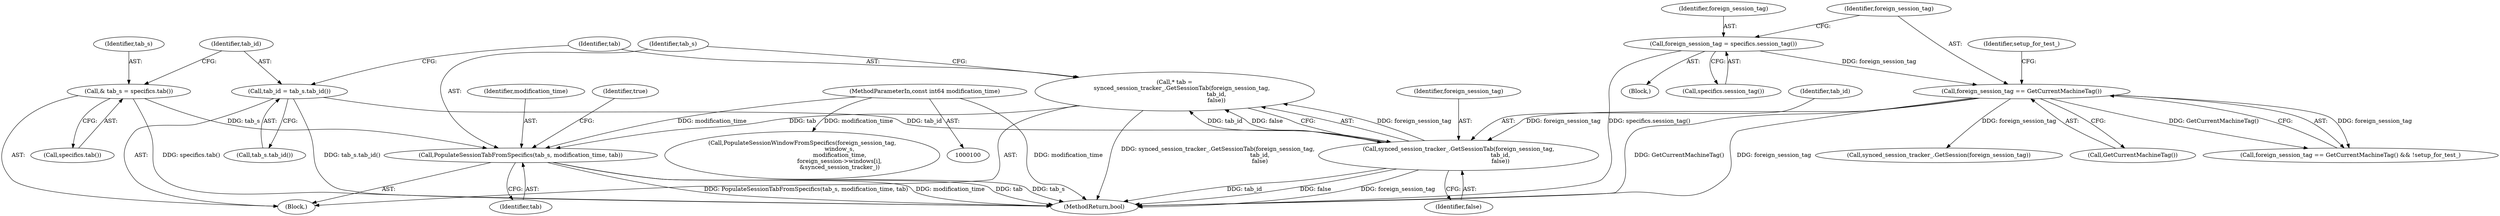 digraph "0_Chrome_19190765882e272a6a2162c89acdb29110f7e3cf_8@pointer" {
"1000218" [label="(Call,PopulateSessionTabFromSpecifics(tab_s, modification_time, tab))"];
"1000204" [label="(Call,& tab_s = specifics.tab())"];
"1000102" [label="(MethodParameterIn,const int64 modification_time)"];
"1000212" [label="(Call,* tab =\n        synced_session_tracker_.GetSessionTab(foreign_session_tag,\n                                              tab_id,\n                                              false))"];
"1000214" [label="(Call,synced_session_tracker_.GetSessionTab(foreign_session_tag,\n                                              tab_id,\n                                              false))"];
"1000112" [label="(Call,foreign_session_tag == GetCurrentMachineTag())"];
"1000107" [label="(Call,foreign_session_tag = specifics.session_tag())"];
"1000208" [label="(Call,tab_id = tab_s.tab_id())"];
"1000214" [label="(Call,synced_session_tracker_.GetSessionTab(foreign_session_tag,\n                                              tab_id,\n                                              false))"];
"1000219" [label="(Identifier,tab_s)"];
"1000218" [label="(Call,PopulateSessionTabFromSpecifics(tab_s, modification_time, tab))"];
"1000217" [label="(Identifier,false)"];
"1000213" [label="(Identifier,tab)"];
"1000111" [label="(Call,foreign_session_tag == GetCurrentMachineTag() && !setup_for_test_)"];
"1000113" [label="(Identifier,foreign_session_tag)"];
"1000114" [label="(Call,GetCurrentMachineTag())"];
"1000202" [label="(Block,)"];
"1000216" [label="(Identifier,tab_id)"];
"1000208" [label="(Call,tab_id = tab_s.tab_id())"];
"1000212" [label="(Call,* tab =\n        synced_session_tracker_.GetSessionTab(foreign_session_tag,\n                                              tab_id,\n                                              false))"];
"1000125" [label="(Call,synced_session_tracker_.GetSession(foreign_session_tag))"];
"1000103" [label="(Block,)"];
"1000210" [label="(Call,tab_s.tab_id())"];
"1000102" [label="(MethodParameterIn,const int64 modification_time)"];
"1000206" [label="(Call,specifics.tab())"];
"1000220" [label="(Identifier,modification_time)"];
"1000174" [label="(Call,PopulateSessionWindowFromSpecifics(foreign_session_tag,\n                                         window_s,\n                                         modification_time,\n                                         foreign_session->windows[i],\n                                         &synced_session_tracker_))"];
"1000215" [label="(Identifier,foreign_session_tag)"];
"1000209" [label="(Identifier,tab_id)"];
"1000116" [label="(Identifier,setup_for_test_)"];
"1000228" [label="(Identifier,true)"];
"1000107" [label="(Call,foreign_session_tag = specifics.session_tag())"];
"1000109" [label="(Call,specifics.session_tag())"];
"1000204" [label="(Call,& tab_s = specifics.tab())"];
"1000205" [label="(Identifier,tab_s)"];
"1000112" [label="(Call,foreign_session_tag == GetCurrentMachineTag())"];
"1000108" [label="(Identifier,foreign_session_tag)"];
"1000221" [label="(Identifier,tab)"];
"1000229" [label="(MethodReturn,bool)"];
"1000218" -> "1000202"  [label="AST: "];
"1000218" -> "1000221"  [label="CFG: "];
"1000219" -> "1000218"  [label="AST: "];
"1000220" -> "1000218"  [label="AST: "];
"1000221" -> "1000218"  [label="AST: "];
"1000228" -> "1000218"  [label="CFG: "];
"1000218" -> "1000229"  [label="DDG: tab"];
"1000218" -> "1000229"  [label="DDG: tab_s"];
"1000218" -> "1000229"  [label="DDG: PopulateSessionTabFromSpecifics(tab_s, modification_time, tab)"];
"1000218" -> "1000229"  [label="DDG: modification_time"];
"1000204" -> "1000218"  [label="DDG: tab_s"];
"1000102" -> "1000218"  [label="DDG: modification_time"];
"1000212" -> "1000218"  [label="DDG: tab"];
"1000204" -> "1000202"  [label="AST: "];
"1000204" -> "1000206"  [label="CFG: "];
"1000205" -> "1000204"  [label="AST: "];
"1000206" -> "1000204"  [label="AST: "];
"1000209" -> "1000204"  [label="CFG: "];
"1000204" -> "1000229"  [label="DDG: specifics.tab()"];
"1000102" -> "1000100"  [label="AST: "];
"1000102" -> "1000229"  [label="DDG: modification_time"];
"1000102" -> "1000174"  [label="DDG: modification_time"];
"1000212" -> "1000202"  [label="AST: "];
"1000212" -> "1000214"  [label="CFG: "];
"1000213" -> "1000212"  [label="AST: "];
"1000214" -> "1000212"  [label="AST: "];
"1000219" -> "1000212"  [label="CFG: "];
"1000212" -> "1000229"  [label="DDG: synced_session_tracker_.GetSessionTab(foreign_session_tag,\n                                              tab_id,\n                                              false)"];
"1000214" -> "1000212"  [label="DDG: foreign_session_tag"];
"1000214" -> "1000212"  [label="DDG: tab_id"];
"1000214" -> "1000212"  [label="DDG: false"];
"1000214" -> "1000217"  [label="CFG: "];
"1000215" -> "1000214"  [label="AST: "];
"1000216" -> "1000214"  [label="AST: "];
"1000217" -> "1000214"  [label="AST: "];
"1000214" -> "1000229"  [label="DDG: tab_id"];
"1000214" -> "1000229"  [label="DDG: false"];
"1000214" -> "1000229"  [label="DDG: foreign_session_tag"];
"1000112" -> "1000214"  [label="DDG: foreign_session_tag"];
"1000208" -> "1000214"  [label="DDG: tab_id"];
"1000112" -> "1000111"  [label="AST: "];
"1000112" -> "1000114"  [label="CFG: "];
"1000113" -> "1000112"  [label="AST: "];
"1000114" -> "1000112"  [label="AST: "];
"1000116" -> "1000112"  [label="CFG: "];
"1000111" -> "1000112"  [label="CFG: "];
"1000112" -> "1000229"  [label="DDG: GetCurrentMachineTag()"];
"1000112" -> "1000229"  [label="DDG: foreign_session_tag"];
"1000112" -> "1000111"  [label="DDG: foreign_session_tag"];
"1000112" -> "1000111"  [label="DDG: GetCurrentMachineTag()"];
"1000107" -> "1000112"  [label="DDG: foreign_session_tag"];
"1000112" -> "1000125"  [label="DDG: foreign_session_tag"];
"1000107" -> "1000103"  [label="AST: "];
"1000107" -> "1000109"  [label="CFG: "];
"1000108" -> "1000107"  [label="AST: "];
"1000109" -> "1000107"  [label="AST: "];
"1000113" -> "1000107"  [label="CFG: "];
"1000107" -> "1000229"  [label="DDG: specifics.session_tag()"];
"1000208" -> "1000202"  [label="AST: "];
"1000208" -> "1000210"  [label="CFG: "];
"1000209" -> "1000208"  [label="AST: "];
"1000210" -> "1000208"  [label="AST: "];
"1000213" -> "1000208"  [label="CFG: "];
"1000208" -> "1000229"  [label="DDG: tab_s.tab_id()"];
}
